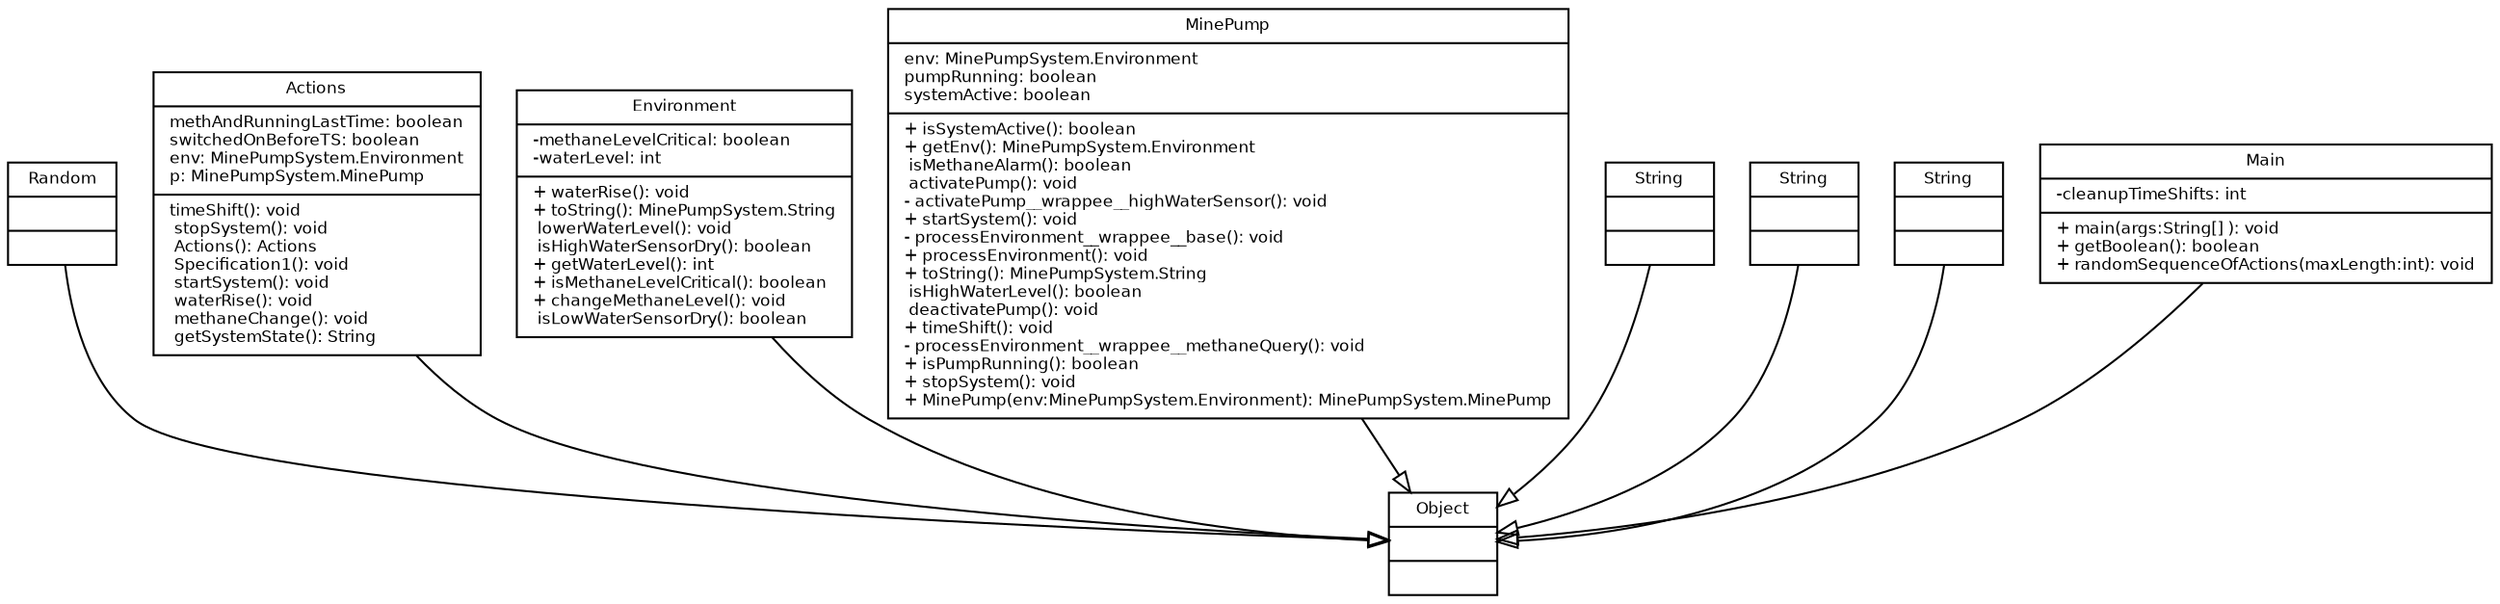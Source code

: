 digraph TypeHierarchy { 
        fontname = "Bitstream Vera Sans"
        fontsize = 8

        node [
                  fontname = "Bitstream Vera Sans"
                  fontsize = 8
                  shape = "record"
        ]

        edge [
                  fontname = "Bitstream Vera Sans"
                  fontsize = 8
        ]

        Random [
                  label = "{Random||}"
        ]

        Actions [
                  label = "{Actions|methAndRunningLastTime: boolean\lswitchedOnBeforeTS: boolean\lenv: MinePumpSystem.Environment\lp: MinePumpSystem.MinePump\l| timeShift(): void\l stopSystem(): void\l Actions(): Actions\l Specification1(): void\l startSystem(): void\l waterRise(): void\l methaneChange(): void\l getSystemState(): String\l}"
        ]

        MinePumpSystem_Environment [
                  label = "{Environment|-methaneLevelCritical: boolean\l-waterLevel: int\l|+ waterRise(): void\l+ toString(): MinePumpSystem.String\l lowerWaterLevel(): void\l isHighWaterSensorDry(): boolean\l+ getWaterLevel(): int\l+ isMethaneLevelCritical(): boolean\l+ changeMethaneLevel(): void\l isLowWaterSensorDry(): boolean\l}"
        ]

        MinePumpSystem_MinePump [
                  label = "{MinePump|env: MinePumpSystem.Environment\lpumpRunning: boolean\lsystemActive: boolean\l|+ isSystemActive(): boolean\l+ getEnv(): MinePumpSystem.Environment\l isMethaneAlarm(): boolean\l activatePump(): void\l- activatePump__wrappee__highWaterSensor(): void\l+ startSystem(): void\l- processEnvironment__wrappee__base(): void\l+ processEnvironment(): void\l+ toString(): MinePumpSystem.String\l isHighWaterLevel(): boolean\l deactivatePump(): void\l+ timeShift(): void\l- processEnvironment__wrappee__methaneQuery(): void\l+ isPumpRunning(): boolean\l+ stopSystem(): void\l+ MinePump(env:MinePumpSystem.Environment): MinePumpSystem.MinePump\l}"
        ]

        String [
                  label = "{String||}"
        ]

        java_lang_String [
                  label = "{String||}"
        ]

        java_lang_Object [
                  label = "{Object||}"
        ]

        MinePumpSystem_String [
                  label = "{String||}"
        ]

        Main [
                  label = "{Main|-cleanupTimeShifts: int\l|+ main(args:String[] ): void\l+ getBoolean(): boolean\l+ randomSequenceOfActions(maxLength:int): void\l}"
        ]

        edge [
                  arrowhead = "empty"
                  style = "solid"
                  arrowtail = "none"
        ]

        Random -> java_lang_Object
        Actions -> java_lang_Object
        MinePumpSystem_Environment -> java_lang_Object
        MinePumpSystem_MinePump -> java_lang_Object
        String -> java_lang_Object
        java_lang_String -> java_lang_Object
        MinePumpSystem_String -> java_lang_Object
        Main -> java_lang_Object
        edge [
                  arrowhead = "empty"
                  style = "dashed"
                  arrowtail = "none"
        ]

        edge [
                  arrowhead = "normal"
                  style = "solid"
                  arrowtail = "odot"
        ]

}